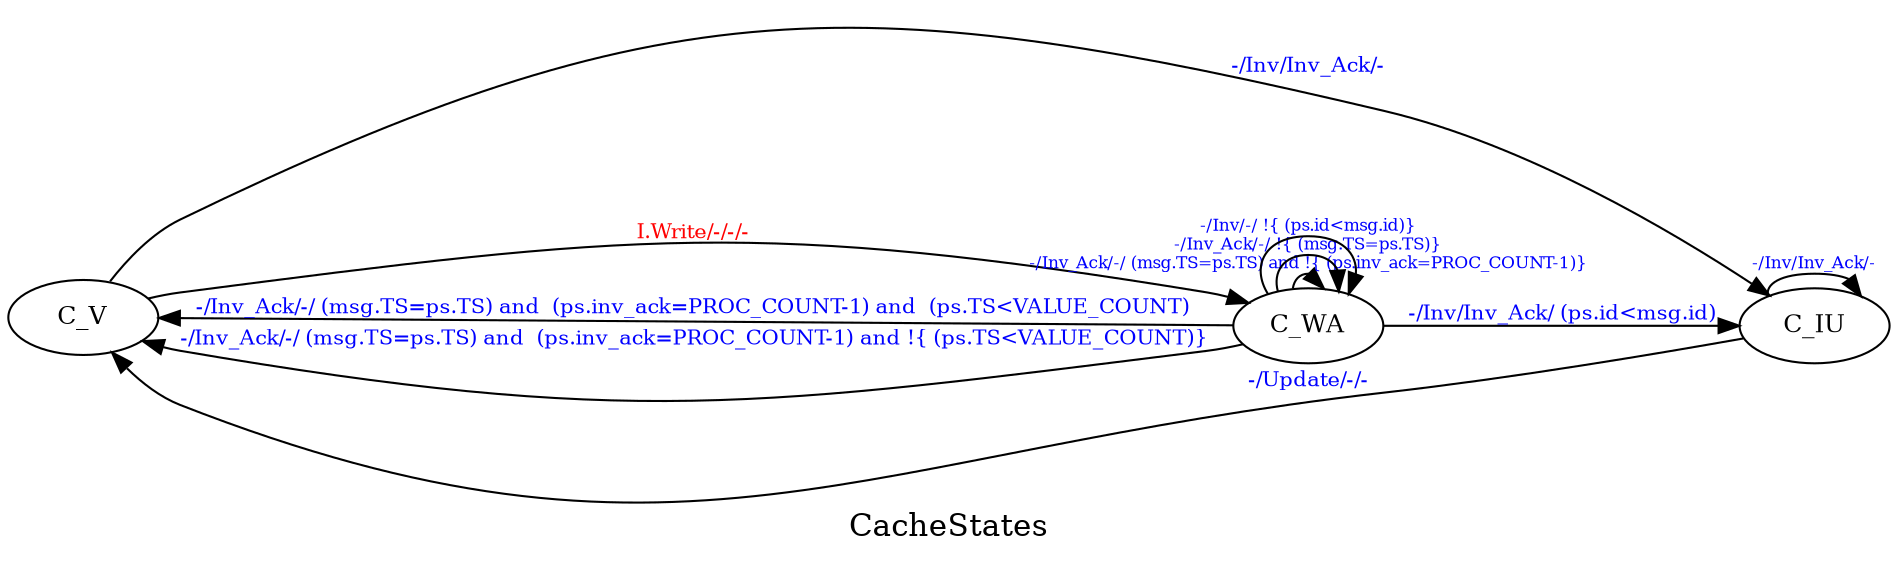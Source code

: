 digraph CacheStates {
	splines=true
	rankdir=LR
	nodesep=0.1 ranksep=0.3
	ratio=0.2
	fontsize=15 label=CacheStates
	C_V [label=C_V fontsize=12 rank=same shape=ellipse width=1]
	C_IU [label=C_IU fontsize=12 rank=same shape=ellipse width=1]
	C_WA [label=C_WA fontsize=12 rank=same shape=ellipse width=1]
		C_V -> C_WA [label="I.Write/-/-/-" fontcolor=red fontsize=10]
		C_IU -> C_V [label="-/Update/-/-" fontcolor=blue fontsize=10]
		C_IU -> C_IU [label="-/Inv/Inv_Ack/-" constraint=false fontcolor=blue fontsize=8]
		C_V -> C_IU [label="-/Inv/Inv_Ack/-" fontcolor=blue fontsize=10]
		C_WA -> C_V [label="-/Inv_Ack/-/ (msg.TS=ps.TS) and  (ps.inv_ack=PROC_COUNT-1) and  (ps.TS<VALUE_COUNT)" fontcolor=blue fontsize=10]
		C_WA -> C_V [label="-/Inv_Ack/-/ (msg.TS=ps.TS) and  (ps.inv_ack=PROC_COUNT-1) and !{ (ps.TS<VALUE_COUNT)}" fontcolor=blue fontsize=10]
		C_WA -> C_WA [label="-/Inv_Ack/-/ (msg.TS=ps.TS) and !{ (ps.inv_ack=PROC_COUNT-1)}" constraint=false fontcolor=blue fontsize=8]
		C_WA -> C_WA [label="-/Inv_Ack/-/ !{ (msg.TS=ps.TS)}" constraint=false fontcolor=blue fontsize=8]
		C_WA -> C_IU [label="-/Inv/Inv_Ack/ (ps.id<msg.id)" fontcolor=blue fontsize=10]
		C_WA -> C_WA [label="-/Inv/-/ !{ (ps.id<msg.id)}" constraint=false fontcolor=blue fontsize=8]
}
